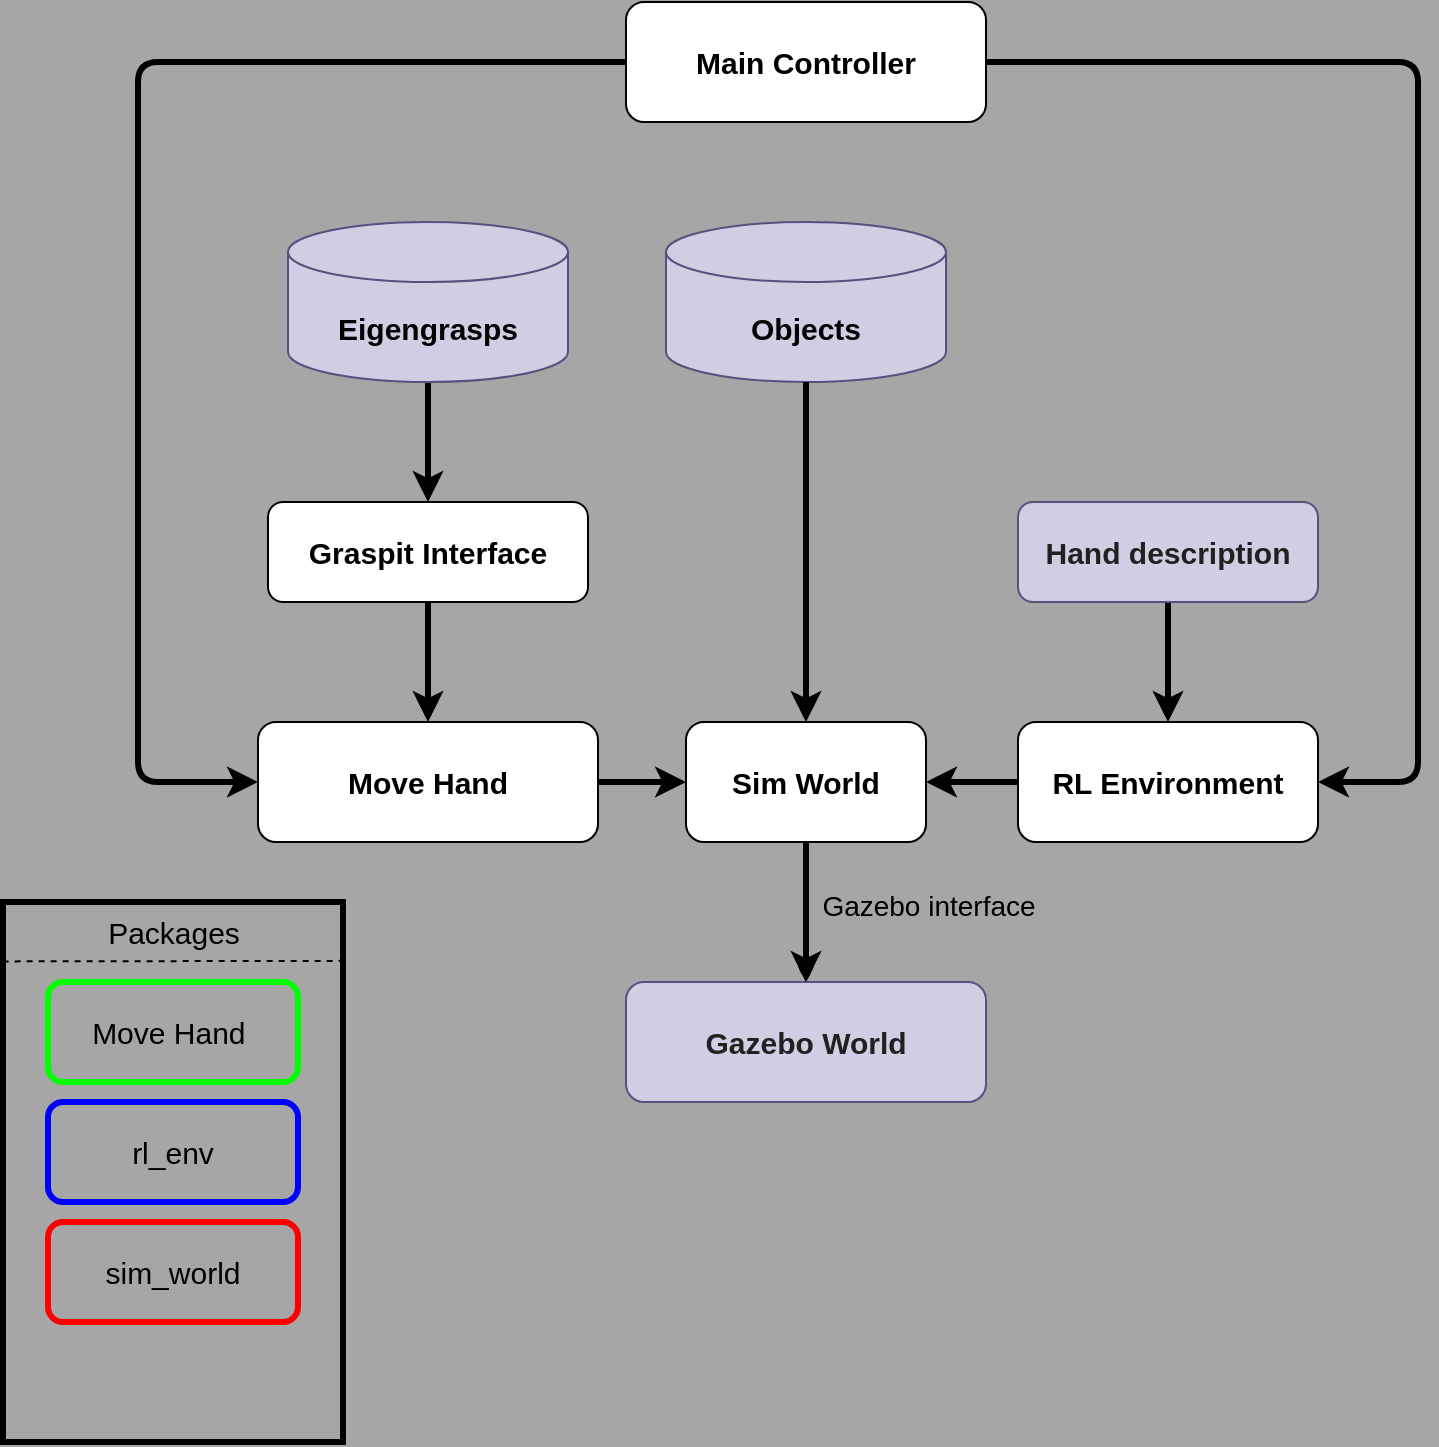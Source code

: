 <mxfile>
    <diagram name="Page-1" id="Umjo93Ruco6CvuzdIonu">
        <mxGraphModel dx="745" dy="463" grid="1" gridSize="10" guides="1" tooltips="1" connect="1" arrows="1" fold="1" page="1" pageScale="1" pageWidth="827" pageHeight="1169" background="#A6A6A6" math="0" shadow="0">
            <root>
                <mxCell id="0"/>
                <mxCell id="1" parent="0"/>
                <mxCell id="46" value="" style="rounded=0;whiteSpace=wrap;html=1;strokeColor=#000000;strokeWidth=3;fontSize=15;fillColor=none;" parent="1" vertex="1">
                    <mxGeometry x="12.5" y="750" width="170" height="270" as="geometry"/>
                </mxCell>
                <mxCell id="oCHzuk4YcUVD4lck-Lmb-1" value="Graspit Interface" style="rounded=1;whiteSpace=wrap;html=1;fontSize=15;fontStyle=1" parent="1" vertex="1">
                    <mxGeometry x="145" y="550" width="160" height="50" as="geometry"/>
                </mxCell>
                <mxCell id="2" value="RL Environment" style="rounded=1;whiteSpace=wrap;html=1;strokeWidth=1;fontSize=15;fontStyle=1" parent="1" vertex="1">
                    <mxGeometry x="520" y="660" width="150" height="60" as="geometry"/>
                </mxCell>
                <mxCell id="16" style="edgeStyle=none;html=1;entryX=1;entryY=0.5;entryDx=0;entryDy=0;strokeWidth=3;fontSize=15;exitX=0;exitY=0.5;exitDx=0;exitDy=0;" parent="1" source="2" target="11" edge="1">
                    <mxGeometry relative="1" as="geometry">
                        <mxPoint x="400" y="600" as="sourcePoint"/>
                    </mxGeometry>
                </mxCell>
                <mxCell id="4" value="Gazebo World" style="rounded=1;whiteSpace=wrap;html=1;strokeWidth=1;fontSize=15;fillColor=#d0cee2;strokeColor=#56517e;fontColor=#212121;fontStyle=1" parent="1" vertex="1">
                    <mxGeometry x="324" y="790" width="180" height="60" as="geometry"/>
                </mxCell>
                <mxCell id="31" style="edgeStyle=none;html=1;entryX=0;entryY=0.5;entryDx=0;entryDy=0;strokeWidth=3;fontSize=15;fontColor=#030303;" parent="1" source="12" target="11" edge="1">
                    <mxGeometry relative="1" as="geometry"/>
                </mxCell>
                <mxCell id="12" value="&lt;font style=&quot;font-size: 15px;&quot;&gt;Move Hand&lt;/font&gt;" style="rounded=1;whiteSpace=wrap;html=1;fontStyle=1" parent="1" vertex="1">
                    <mxGeometry x="140" y="660" width="170" height="60" as="geometry"/>
                </mxCell>
                <mxCell id="23" style="edgeStyle=none;html=1;strokeWidth=3;fontSize=15;" parent="1" source="11" target="4" edge="1">
                    <mxGeometry relative="1" as="geometry"/>
                </mxCell>
                <mxCell id="28" value="" style="edgeStyle=none;sketch=1;hachureGap=4;jiggle=2;curveFitting=1;html=1;fontFamily=Architects Daughter;fontSource=https%3A%2F%2Ffonts.googleapis.com%2Fcss%3Ffamily%3DArchitects%2BDaughter;fontSize=16;" parent="1" source="11" target="4" edge="1">
                    <mxGeometry relative="1" as="geometry"/>
                </mxCell>
                <mxCell id="11" value="&lt;span style=&quot;font-size: 15px;&quot;&gt;Sim World&lt;/span&gt;" style="rounded=1;whiteSpace=wrap;html=1;fontStyle=1" parent="1" vertex="1">
                    <mxGeometry x="354" y="660" width="120" height="60" as="geometry"/>
                </mxCell>
                <mxCell id="30" style="edgeStyle=none;html=1;entryX=0;entryY=0.5;entryDx=0;entryDy=0;strokeWidth=3;fontSize=15;fontColor=#030303;exitX=0;exitY=0.5;exitDx=0;exitDy=0;" parent="1" source="24" target="12" edge="1">
                    <mxGeometry relative="1" as="geometry">
                        <Array as="points">
                            <mxPoint x="80" y="330"/>
                            <mxPoint x="80" y="690"/>
                        </Array>
                    </mxGeometry>
                </mxCell>
                <mxCell id="24" value="Main Controller" style="rounded=1;whiteSpace=wrap;html=1;fontSize=15;fontStyle=1" parent="1" vertex="1">
                    <mxGeometry x="324" y="300" width="180" height="60" as="geometry"/>
                </mxCell>
                <mxCell id="33" style="edgeStyle=none;html=1;strokeWidth=3;fontSize=15;fontColor=#030303;exitX=0.5;exitY=1;exitDx=0;exitDy=0;exitPerimeter=0;entryX=0.5;entryY=0;entryDx=0;entryDy=0;" parent="1" source="27" target="oCHzuk4YcUVD4lck-Lmb-1" edge="1">
                    <mxGeometry relative="1" as="geometry">
                        <mxPoint x="220" y="540" as="targetPoint"/>
                    </mxGeometry>
                </mxCell>
                <mxCell id="27" value="&lt;font color=&quot;#030303&quot;&gt;Eigengrasps&lt;/font&gt;" style="shape=cylinder3;whiteSpace=wrap;html=1;boundedLbl=1;backgroundOutline=1;size=15;rounded=1;strokeWidth=1;fontSize=15;fontStyle=1;fillColor=#d0cee2;strokeColor=#56517e;" parent="1" vertex="1">
                    <mxGeometry x="155" y="410" width="140" height="80" as="geometry"/>
                </mxCell>
                <mxCell id="37" style="edgeStyle=none;html=1;strokeWidth=3;fontSize=15;fontColor=#030303;exitX=0.5;exitY=1;exitDx=0;exitDy=0;entryX=0.5;entryY=0;entryDx=0;entryDy=0;" parent="1" source="oCHzuk4YcUVD4lck-Lmb-1" target="12" edge="1">
                    <mxGeometry relative="1" as="geometry">
                        <mxPoint x="230" y="560" as="targetPoint"/>
                        <mxPoint x="230" y="490" as="sourcePoint"/>
                    </mxGeometry>
                </mxCell>
                <mxCell id="38" style="edgeStyle=none;html=1;entryX=1;entryY=0.5;entryDx=0;entryDy=0;strokeWidth=3;fontSize=15;fontColor=#030303;exitX=1;exitY=0.5;exitDx=0;exitDy=0;" parent="1" source="24" target="2" edge="1">
                    <mxGeometry relative="1" as="geometry">
                        <Array as="points">
                            <mxPoint x="720" y="330"/>
                            <mxPoint x="720" y="690"/>
                        </Array>
                        <mxPoint x="310" y="190" as="sourcePoint"/>
                        <mxPoint x="150" y="700" as="targetPoint"/>
                    </mxGeometry>
                </mxCell>
                <mxCell id="41" style="edgeStyle=none;html=1;entryX=0.5;entryY=0;entryDx=0;entryDy=0;strokeWidth=3;fontSize=15;exitX=0.5;exitY=1;exitDx=0;exitDy=0;" parent="1" source="42" target="2" edge="1">
                    <mxGeometry relative="1" as="geometry">
                        <mxPoint x="595.0" y="600" as="sourcePoint"/>
                        <mxPoint x="484" y="700" as="targetPoint"/>
                    </mxGeometry>
                </mxCell>
                <mxCell id="42" value="Hand description" style="rounded=1;whiteSpace=wrap;html=1;strokeWidth=1;fontSize=15;fillColor=#d0cee2;strokeColor=#56517e;fontColor=#212121;fontStyle=1" parent="1" vertex="1">
                    <mxGeometry x="520" y="550" width="150" height="50" as="geometry"/>
                </mxCell>
                <mxCell id="43" value="Move Hand&amp;nbsp;" style="rounded=1;whiteSpace=wrap;html=1;fontSize=15;perimeterSpacing=1;strokeWidth=3;fillColor=none;strokeColor=#00FF00;" parent="1" vertex="1">
                    <mxGeometry x="35" y="790" width="125" height="50" as="geometry"/>
                </mxCell>
                <mxCell id="45" value="&lt;font style=&quot;font-size: 14px;&quot; face=&quot;Helvetica&quot;&gt;Gazebo interface&lt;/font&gt;" style="text;html=1;align=center;verticalAlign=middle;resizable=0;points=[];autosize=1;strokeColor=none;fillColor=none;fontSize=20;fontFamily=Architects Daughter;sketch=1;hachureGap=4;jiggle=2;curveFitting=1;fontSource=https%3A%2F%2Ffonts.googleapis.com%2Fcss%3Ffamily%3DArchitects%2BDaughter;" parent="1" vertex="1">
                    <mxGeometry x="410" y="730" width="130" height="40" as="geometry"/>
                </mxCell>
                <mxCell id="47" value="Packages" style="text;html=1;strokeColor=none;fillColor=none;align=center;verticalAlign=middle;whiteSpace=wrap;rounded=0;strokeWidth=3;fontSize=15;" parent="1" vertex="1">
                    <mxGeometry x="67.5" y="750" width="60" height="30" as="geometry"/>
                </mxCell>
                <mxCell id="48" value="&lt;font color=&quot;#030303&quot;&gt;Objects&lt;/font&gt;" style="shape=cylinder3;whiteSpace=wrap;html=1;boundedLbl=1;backgroundOutline=1;size=15;rounded=1;strokeWidth=1;fontSize=15;fontStyle=1;fillColor=#d0cee2;strokeColor=#56517e;" parent="1" vertex="1">
                    <mxGeometry x="344" y="410" width="140" height="80" as="geometry"/>
                </mxCell>
                <mxCell id="49" value="" style="endArrow=none;dashed=1;html=1;fontSize=15;exitX=-0.001;exitY=0.11;exitDx=0;exitDy=0;exitPerimeter=0;entryX=1.008;entryY=0.109;entryDx=0;entryDy=0;entryPerimeter=0;strokeColor=#000000;" parent="1" source="46" target="46" edge="1">
                    <mxGeometry width="50" height="50" relative="1" as="geometry">
                        <mxPoint x="130" y="810" as="sourcePoint"/>
                        <mxPoint x="180" y="760" as="targetPoint"/>
                    </mxGeometry>
                </mxCell>
                <mxCell id="50" style="edgeStyle=none;html=1;strokeWidth=3;fontSize=15;fontColor=#030303;exitX=0.5;exitY=1;exitDx=0;exitDy=0;entryX=0.5;entryY=0;entryDx=0;entryDy=0;exitPerimeter=0;" parent="1" source="48" target="11" edge="1">
                    <mxGeometry relative="1" as="geometry">
                        <mxPoint x="235.0" y="670" as="targetPoint"/>
                        <mxPoint x="235.0" y="610" as="sourcePoint"/>
                    </mxGeometry>
                </mxCell>
                <mxCell id="51" value="rl_env" style="rounded=1;whiteSpace=wrap;html=1;fontSize=15;perimeterSpacing=1;strokeWidth=3;fillColor=none;strokeColor=#0000FF;" parent="1" vertex="1">
                    <mxGeometry x="35" y="850" width="125" height="50" as="geometry"/>
                </mxCell>
                <mxCell id="53" value="sim_world" style="rounded=1;whiteSpace=wrap;html=1;fontSize=15;perimeterSpacing=1;strokeWidth=3;fillColor=none;strokeColor=#FF0000;" parent="1" vertex="1">
                    <mxGeometry x="35" y="910" width="125" height="50" as="geometry"/>
                </mxCell>
            </root>
        </mxGraphModel>
    </diagram>
</mxfile>
